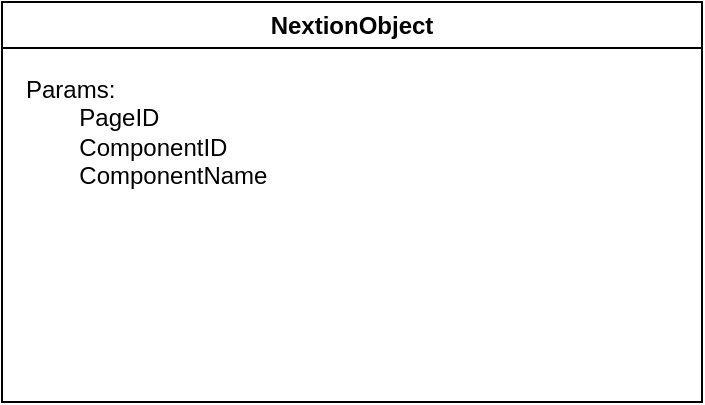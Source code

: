 <mxfile>
    <diagram id="v-M2QdHG_TRbw4dNOmIw" name="Page-1">
        <mxGraphModel dx="887" dy="520" grid="1" gridSize="10" guides="1" tooltips="1" connect="1" arrows="1" fold="1" page="1" pageScale="1" pageWidth="850" pageHeight="1100" math="0" shadow="0">
            <root>
                <mxCell id="0"/>
                <mxCell id="1" parent="0"/>
                <mxCell id="2" value="NextionObject" style="swimlane;whiteSpace=wrap;html=1;" vertex="1" parent="1">
                    <mxGeometry x="240" y="550" width="350" height="200" as="geometry"/>
                </mxCell>
                <mxCell id="3" value="Params:&lt;div&gt;&lt;span style=&quot;white-space: pre;&quot;&gt;&#x9;&lt;/span&gt;PageID&lt;br&gt;&lt;/div&gt;&lt;div&gt;&lt;span style=&quot;white-space: pre;&quot;&gt;&#x9;&lt;/span&gt;ComponentID&lt;br&gt;&lt;/div&gt;&lt;div&gt;&lt;span style=&quot;white-space: pre;&quot;&gt;&#x9;&lt;/span&gt;ComponentName&lt;br&gt;&lt;/div&gt;" style="text;html=1;align=left;verticalAlign=top;whiteSpace=wrap;rounded=0;" vertex="1" parent="2">
                    <mxGeometry x="10" y="30" width="310" height="150" as="geometry"/>
                </mxCell>
            </root>
        </mxGraphModel>
    </diagram>
</mxfile>